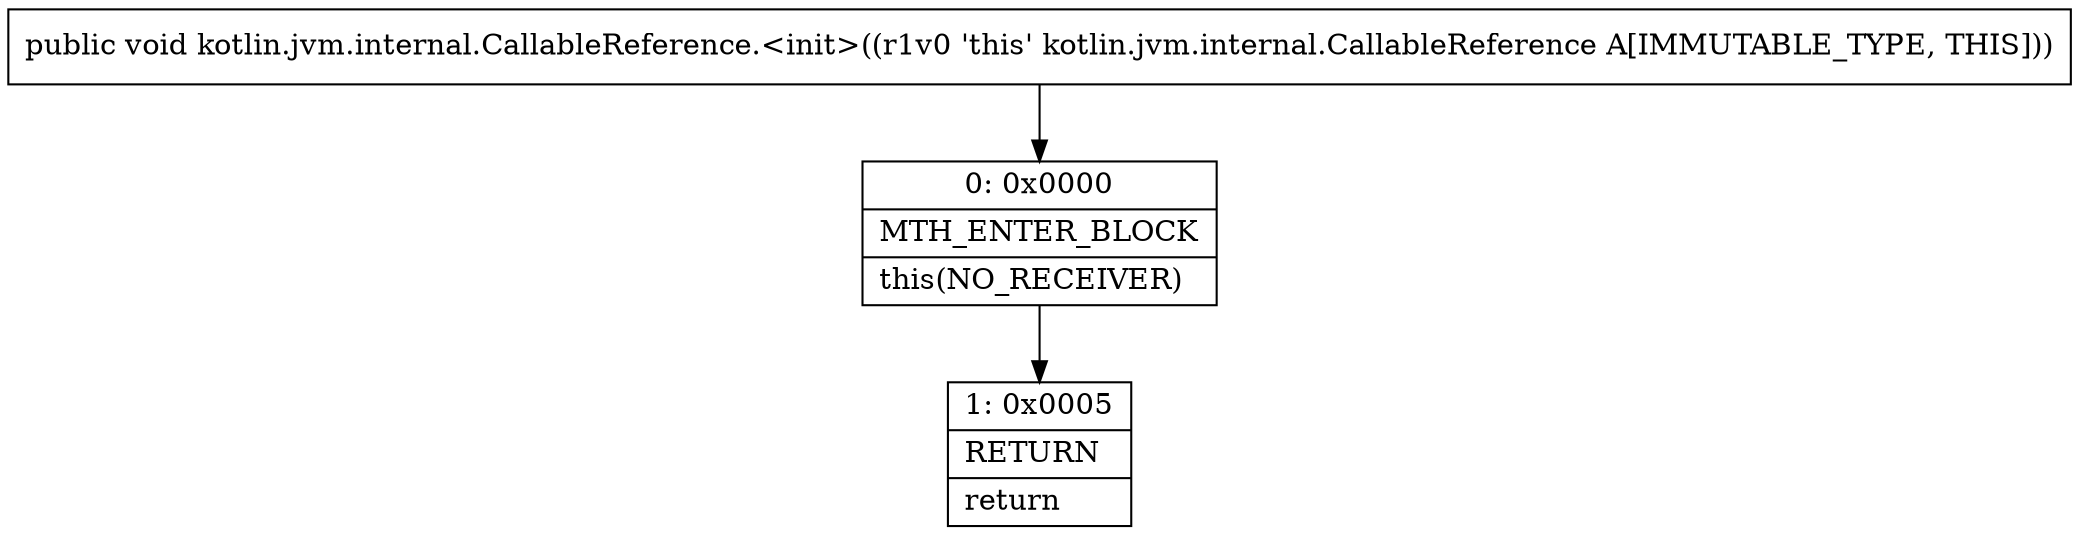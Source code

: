 digraph "CFG forkotlin.jvm.internal.CallableReference.\<init\>()V" {
Node_0 [shape=record,label="{0\:\ 0x0000|MTH_ENTER_BLOCK\l|this(NO_RECEIVER)\l}"];
Node_1 [shape=record,label="{1\:\ 0x0005|RETURN\l|return\l}"];
MethodNode[shape=record,label="{public void kotlin.jvm.internal.CallableReference.\<init\>((r1v0 'this' kotlin.jvm.internal.CallableReference A[IMMUTABLE_TYPE, THIS])) }"];
MethodNode -> Node_0;
Node_0 -> Node_1;
}

